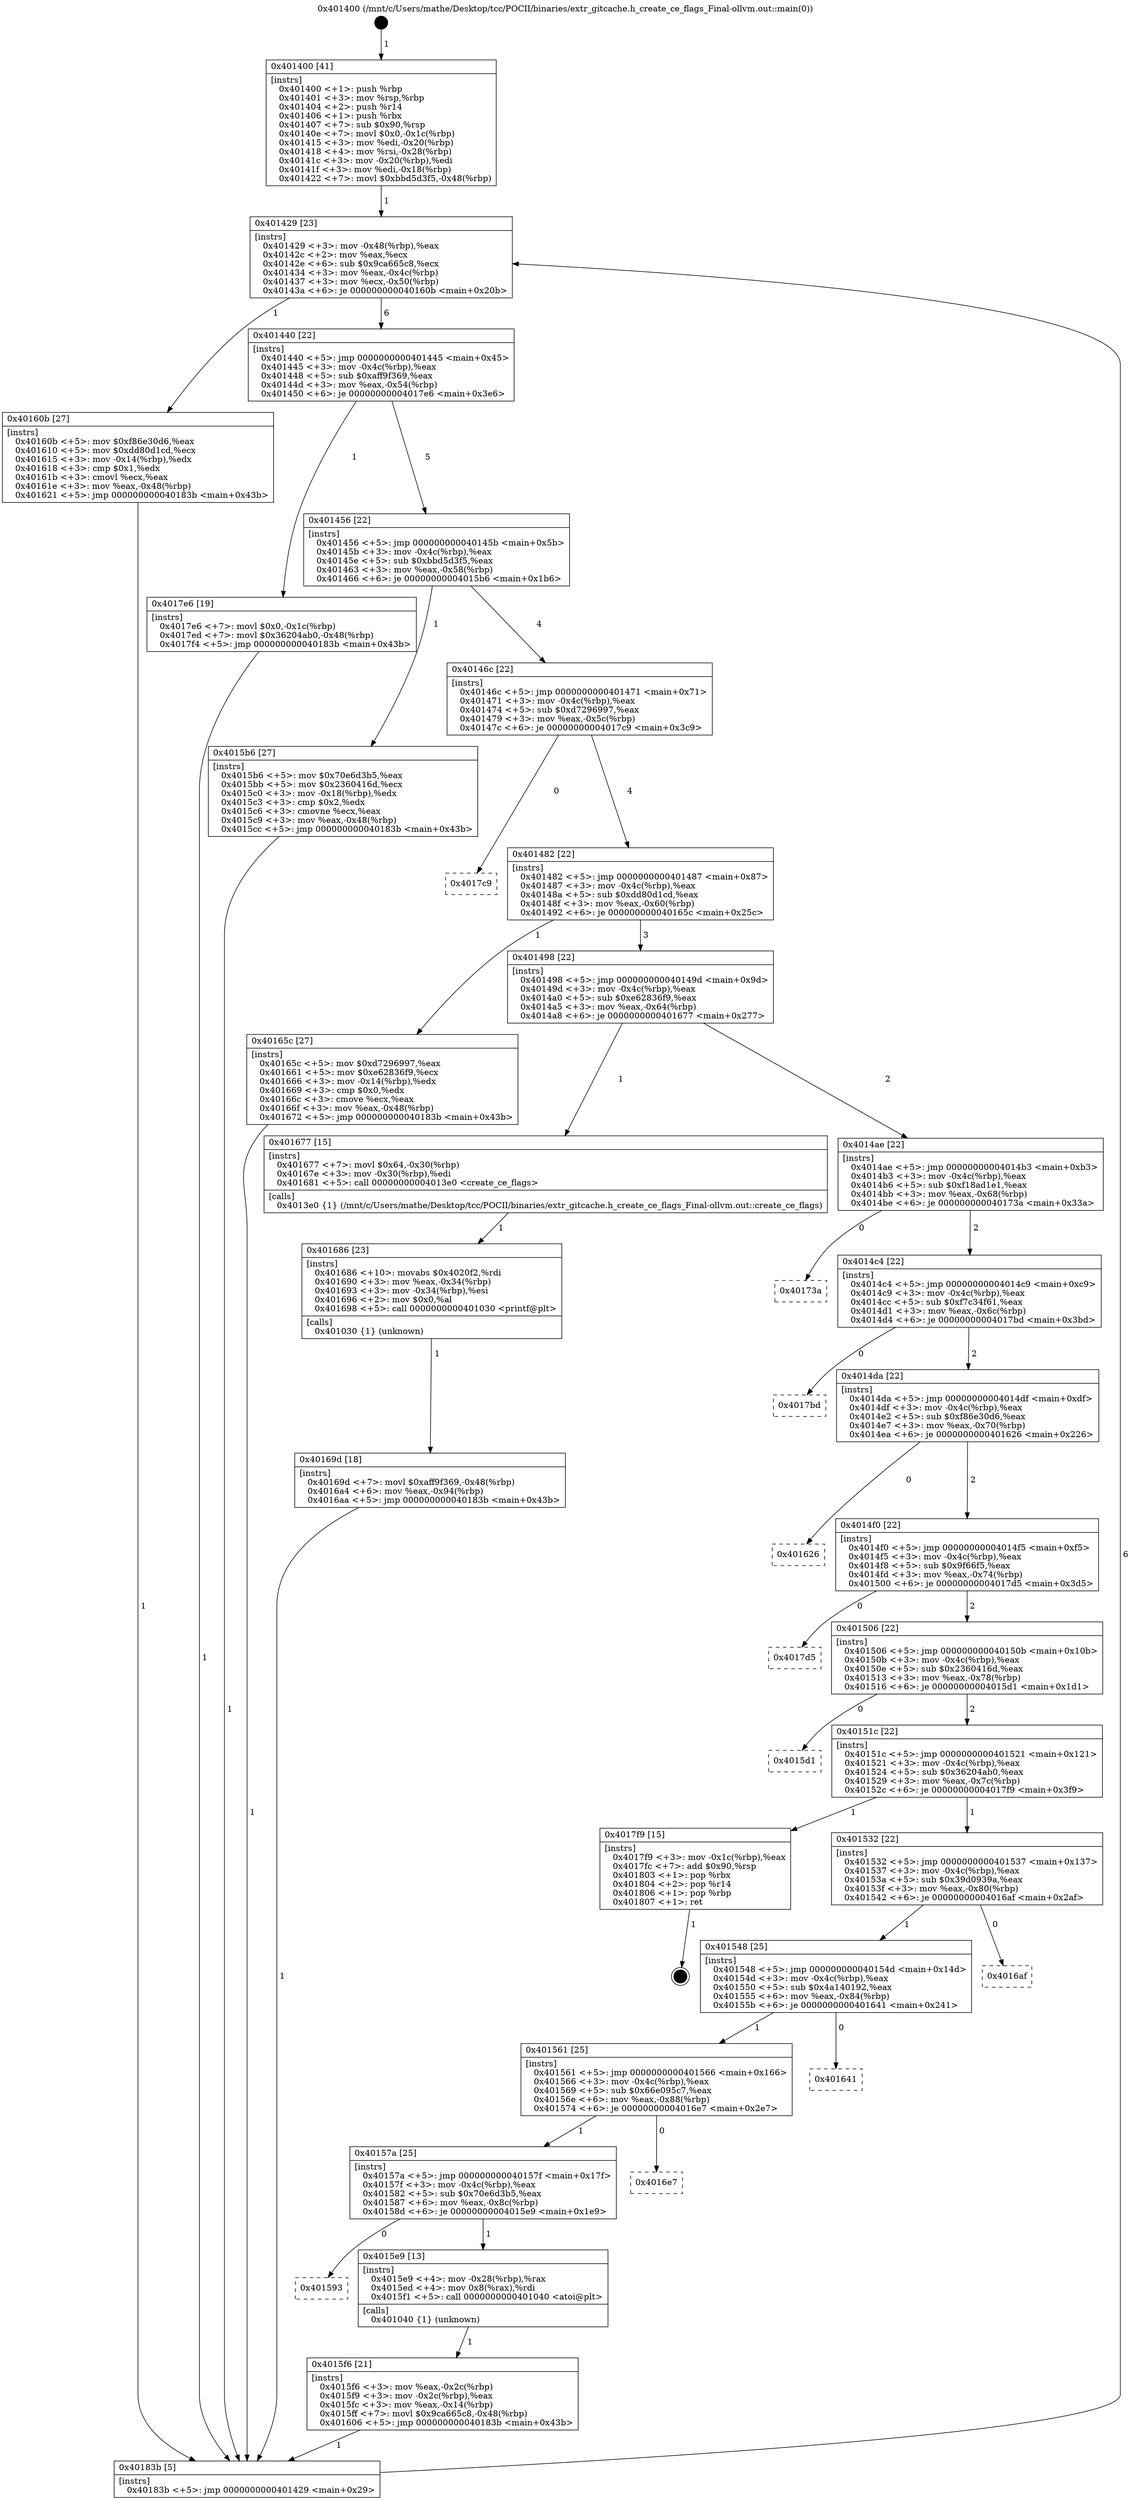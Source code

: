 digraph "0x401400" {
  label = "0x401400 (/mnt/c/Users/mathe/Desktop/tcc/POCII/binaries/extr_gitcache.h_create_ce_flags_Final-ollvm.out::main(0))"
  labelloc = "t"
  node[shape=record]

  Entry [label="",width=0.3,height=0.3,shape=circle,fillcolor=black,style=filled]
  "0x401429" [label="{
     0x401429 [23]\l
     | [instrs]\l
     &nbsp;&nbsp;0x401429 \<+3\>: mov -0x48(%rbp),%eax\l
     &nbsp;&nbsp;0x40142c \<+2\>: mov %eax,%ecx\l
     &nbsp;&nbsp;0x40142e \<+6\>: sub $0x9ca665c8,%ecx\l
     &nbsp;&nbsp;0x401434 \<+3\>: mov %eax,-0x4c(%rbp)\l
     &nbsp;&nbsp;0x401437 \<+3\>: mov %ecx,-0x50(%rbp)\l
     &nbsp;&nbsp;0x40143a \<+6\>: je 000000000040160b \<main+0x20b\>\l
  }"]
  "0x40160b" [label="{
     0x40160b [27]\l
     | [instrs]\l
     &nbsp;&nbsp;0x40160b \<+5\>: mov $0xf86e30d6,%eax\l
     &nbsp;&nbsp;0x401610 \<+5\>: mov $0xdd80d1cd,%ecx\l
     &nbsp;&nbsp;0x401615 \<+3\>: mov -0x14(%rbp),%edx\l
     &nbsp;&nbsp;0x401618 \<+3\>: cmp $0x1,%edx\l
     &nbsp;&nbsp;0x40161b \<+3\>: cmovl %ecx,%eax\l
     &nbsp;&nbsp;0x40161e \<+3\>: mov %eax,-0x48(%rbp)\l
     &nbsp;&nbsp;0x401621 \<+5\>: jmp 000000000040183b \<main+0x43b\>\l
  }"]
  "0x401440" [label="{
     0x401440 [22]\l
     | [instrs]\l
     &nbsp;&nbsp;0x401440 \<+5\>: jmp 0000000000401445 \<main+0x45\>\l
     &nbsp;&nbsp;0x401445 \<+3\>: mov -0x4c(%rbp),%eax\l
     &nbsp;&nbsp;0x401448 \<+5\>: sub $0xaff9f369,%eax\l
     &nbsp;&nbsp;0x40144d \<+3\>: mov %eax,-0x54(%rbp)\l
     &nbsp;&nbsp;0x401450 \<+6\>: je 00000000004017e6 \<main+0x3e6\>\l
  }"]
  Exit [label="",width=0.3,height=0.3,shape=circle,fillcolor=black,style=filled,peripheries=2]
  "0x4017e6" [label="{
     0x4017e6 [19]\l
     | [instrs]\l
     &nbsp;&nbsp;0x4017e6 \<+7\>: movl $0x0,-0x1c(%rbp)\l
     &nbsp;&nbsp;0x4017ed \<+7\>: movl $0x36204ab0,-0x48(%rbp)\l
     &nbsp;&nbsp;0x4017f4 \<+5\>: jmp 000000000040183b \<main+0x43b\>\l
  }"]
  "0x401456" [label="{
     0x401456 [22]\l
     | [instrs]\l
     &nbsp;&nbsp;0x401456 \<+5\>: jmp 000000000040145b \<main+0x5b\>\l
     &nbsp;&nbsp;0x40145b \<+3\>: mov -0x4c(%rbp),%eax\l
     &nbsp;&nbsp;0x40145e \<+5\>: sub $0xbbd5d3f5,%eax\l
     &nbsp;&nbsp;0x401463 \<+3\>: mov %eax,-0x58(%rbp)\l
     &nbsp;&nbsp;0x401466 \<+6\>: je 00000000004015b6 \<main+0x1b6\>\l
  }"]
  "0x40169d" [label="{
     0x40169d [18]\l
     | [instrs]\l
     &nbsp;&nbsp;0x40169d \<+7\>: movl $0xaff9f369,-0x48(%rbp)\l
     &nbsp;&nbsp;0x4016a4 \<+6\>: mov %eax,-0x94(%rbp)\l
     &nbsp;&nbsp;0x4016aa \<+5\>: jmp 000000000040183b \<main+0x43b\>\l
  }"]
  "0x4015b6" [label="{
     0x4015b6 [27]\l
     | [instrs]\l
     &nbsp;&nbsp;0x4015b6 \<+5\>: mov $0x70e6d3b5,%eax\l
     &nbsp;&nbsp;0x4015bb \<+5\>: mov $0x2360416d,%ecx\l
     &nbsp;&nbsp;0x4015c0 \<+3\>: mov -0x18(%rbp),%edx\l
     &nbsp;&nbsp;0x4015c3 \<+3\>: cmp $0x2,%edx\l
     &nbsp;&nbsp;0x4015c6 \<+3\>: cmovne %ecx,%eax\l
     &nbsp;&nbsp;0x4015c9 \<+3\>: mov %eax,-0x48(%rbp)\l
     &nbsp;&nbsp;0x4015cc \<+5\>: jmp 000000000040183b \<main+0x43b\>\l
  }"]
  "0x40146c" [label="{
     0x40146c [22]\l
     | [instrs]\l
     &nbsp;&nbsp;0x40146c \<+5\>: jmp 0000000000401471 \<main+0x71\>\l
     &nbsp;&nbsp;0x401471 \<+3\>: mov -0x4c(%rbp),%eax\l
     &nbsp;&nbsp;0x401474 \<+5\>: sub $0xd7296997,%eax\l
     &nbsp;&nbsp;0x401479 \<+3\>: mov %eax,-0x5c(%rbp)\l
     &nbsp;&nbsp;0x40147c \<+6\>: je 00000000004017c9 \<main+0x3c9\>\l
  }"]
  "0x40183b" [label="{
     0x40183b [5]\l
     | [instrs]\l
     &nbsp;&nbsp;0x40183b \<+5\>: jmp 0000000000401429 \<main+0x29\>\l
  }"]
  "0x401400" [label="{
     0x401400 [41]\l
     | [instrs]\l
     &nbsp;&nbsp;0x401400 \<+1\>: push %rbp\l
     &nbsp;&nbsp;0x401401 \<+3\>: mov %rsp,%rbp\l
     &nbsp;&nbsp;0x401404 \<+2\>: push %r14\l
     &nbsp;&nbsp;0x401406 \<+1\>: push %rbx\l
     &nbsp;&nbsp;0x401407 \<+7\>: sub $0x90,%rsp\l
     &nbsp;&nbsp;0x40140e \<+7\>: movl $0x0,-0x1c(%rbp)\l
     &nbsp;&nbsp;0x401415 \<+3\>: mov %edi,-0x20(%rbp)\l
     &nbsp;&nbsp;0x401418 \<+4\>: mov %rsi,-0x28(%rbp)\l
     &nbsp;&nbsp;0x40141c \<+3\>: mov -0x20(%rbp),%edi\l
     &nbsp;&nbsp;0x40141f \<+3\>: mov %edi,-0x18(%rbp)\l
     &nbsp;&nbsp;0x401422 \<+7\>: movl $0xbbd5d3f5,-0x48(%rbp)\l
  }"]
  "0x401686" [label="{
     0x401686 [23]\l
     | [instrs]\l
     &nbsp;&nbsp;0x401686 \<+10\>: movabs $0x4020f2,%rdi\l
     &nbsp;&nbsp;0x401690 \<+3\>: mov %eax,-0x34(%rbp)\l
     &nbsp;&nbsp;0x401693 \<+3\>: mov -0x34(%rbp),%esi\l
     &nbsp;&nbsp;0x401696 \<+2\>: mov $0x0,%al\l
     &nbsp;&nbsp;0x401698 \<+5\>: call 0000000000401030 \<printf@plt\>\l
     | [calls]\l
     &nbsp;&nbsp;0x401030 \{1\} (unknown)\l
  }"]
  "0x4017c9" [label="{
     0x4017c9\l
  }", style=dashed]
  "0x401482" [label="{
     0x401482 [22]\l
     | [instrs]\l
     &nbsp;&nbsp;0x401482 \<+5\>: jmp 0000000000401487 \<main+0x87\>\l
     &nbsp;&nbsp;0x401487 \<+3\>: mov -0x4c(%rbp),%eax\l
     &nbsp;&nbsp;0x40148a \<+5\>: sub $0xdd80d1cd,%eax\l
     &nbsp;&nbsp;0x40148f \<+3\>: mov %eax,-0x60(%rbp)\l
     &nbsp;&nbsp;0x401492 \<+6\>: je 000000000040165c \<main+0x25c\>\l
  }"]
  "0x4015f6" [label="{
     0x4015f6 [21]\l
     | [instrs]\l
     &nbsp;&nbsp;0x4015f6 \<+3\>: mov %eax,-0x2c(%rbp)\l
     &nbsp;&nbsp;0x4015f9 \<+3\>: mov -0x2c(%rbp),%eax\l
     &nbsp;&nbsp;0x4015fc \<+3\>: mov %eax,-0x14(%rbp)\l
     &nbsp;&nbsp;0x4015ff \<+7\>: movl $0x9ca665c8,-0x48(%rbp)\l
     &nbsp;&nbsp;0x401606 \<+5\>: jmp 000000000040183b \<main+0x43b\>\l
  }"]
  "0x40165c" [label="{
     0x40165c [27]\l
     | [instrs]\l
     &nbsp;&nbsp;0x40165c \<+5\>: mov $0xd7296997,%eax\l
     &nbsp;&nbsp;0x401661 \<+5\>: mov $0xe62836f9,%ecx\l
     &nbsp;&nbsp;0x401666 \<+3\>: mov -0x14(%rbp),%edx\l
     &nbsp;&nbsp;0x401669 \<+3\>: cmp $0x0,%edx\l
     &nbsp;&nbsp;0x40166c \<+3\>: cmove %ecx,%eax\l
     &nbsp;&nbsp;0x40166f \<+3\>: mov %eax,-0x48(%rbp)\l
     &nbsp;&nbsp;0x401672 \<+5\>: jmp 000000000040183b \<main+0x43b\>\l
  }"]
  "0x401498" [label="{
     0x401498 [22]\l
     | [instrs]\l
     &nbsp;&nbsp;0x401498 \<+5\>: jmp 000000000040149d \<main+0x9d\>\l
     &nbsp;&nbsp;0x40149d \<+3\>: mov -0x4c(%rbp),%eax\l
     &nbsp;&nbsp;0x4014a0 \<+5\>: sub $0xe62836f9,%eax\l
     &nbsp;&nbsp;0x4014a5 \<+3\>: mov %eax,-0x64(%rbp)\l
     &nbsp;&nbsp;0x4014a8 \<+6\>: je 0000000000401677 \<main+0x277\>\l
  }"]
  "0x401593" [label="{
     0x401593\l
  }", style=dashed]
  "0x401677" [label="{
     0x401677 [15]\l
     | [instrs]\l
     &nbsp;&nbsp;0x401677 \<+7\>: movl $0x64,-0x30(%rbp)\l
     &nbsp;&nbsp;0x40167e \<+3\>: mov -0x30(%rbp),%edi\l
     &nbsp;&nbsp;0x401681 \<+5\>: call 00000000004013e0 \<create_ce_flags\>\l
     | [calls]\l
     &nbsp;&nbsp;0x4013e0 \{1\} (/mnt/c/Users/mathe/Desktop/tcc/POCII/binaries/extr_gitcache.h_create_ce_flags_Final-ollvm.out::create_ce_flags)\l
  }"]
  "0x4014ae" [label="{
     0x4014ae [22]\l
     | [instrs]\l
     &nbsp;&nbsp;0x4014ae \<+5\>: jmp 00000000004014b3 \<main+0xb3\>\l
     &nbsp;&nbsp;0x4014b3 \<+3\>: mov -0x4c(%rbp),%eax\l
     &nbsp;&nbsp;0x4014b6 \<+5\>: sub $0xf18ad1e1,%eax\l
     &nbsp;&nbsp;0x4014bb \<+3\>: mov %eax,-0x68(%rbp)\l
     &nbsp;&nbsp;0x4014be \<+6\>: je 000000000040173a \<main+0x33a\>\l
  }"]
  "0x4015e9" [label="{
     0x4015e9 [13]\l
     | [instrs]\l
     &nbsp;&nbsp;0x4015e9 \<+4\>: mov -0x28(%rbp),%rax\l
     &nbsp;&nbsp;0x4015ed \<+4\>: mov 0x8(%rax),%rdi\l
     &nbsp;&nbsp;0x4015f1 \<+5\>: call 0000000000401040 \<atoi@plt\>\l
     | [calls]\l
     &nbsp;&nbsp;0x401040 \{1\} (unknown)\l
  }"]
  "0x40173a" [label="{
     0x40173a\l
  }", style=dashed]
  "0x4014c4" [label="{
     0x4014c4 [22]\l
     | [instrs]\l
     &nbsp;&nbsp;0x4014c4 \<+5\>: jmp 00000000004014c9 \<main+0xc9\>\l
     &nbsp;&nbsp;0x4014c9 \<+3\>: mov -0x4c(%rbp),%eax\l
     &nbsp;&nbsp;0x4014cc \<+5\>: sub $0xf7c34f61,%eax\l
     &nbsp;&nbsp;0x4014d1 \<+3\>: mov %eax,-0x6c(%rbp)\l
     &nbsp;&nbsp;0x4014d4 \<+6\>: je 00000000004017bd \<main+0x3bd\>\l
  }"]
  "0x40157a" [label="{
     0x40157a [25]\l
     | [instrs]\l
     &nbsp;&nbsp;0x40157a \<+5\>: jmp 000000000040157f \<main+0x17f\>\l
     &nbsp;&nbsp;0x40157f \<+3\>: mov -0x4c(%rbp),%eax\l
     &nbsp;&nbsp;0x401582 \<+5\>: sub $0x70e6d3b5,%eax\l
     &nbsp;&nbsp;0x401587 \<+6\>: mov %eax,-0x8c(%rbp)\l
     &nbsp;&nbsp;0x40158d \<+6\>: je 00000000004015e9 \<main+0x1e9\>\l
  }"]
  "0x4017bd" [label="{
     0x4017bd\l
  }", style=dashed]
  "0x4014da" [label="{
     0x4014da [22]\l
     | [instrs]\l
     &nbsp;&nbsp;0x4014da \<+5\>: jmp 00000000004014df \<main+0xdf\>\l
     &nbsp;&nbsp;0x4014df \<+3\>: mov -0x4c(%rbp),%eax\l
     &nbsp;&nbsp;0x4014e2 \<+5\>: sub $0xf86e30d6,%eax\l
     &nbsp;&nbsp;0x4014e7 \<+3\>: mov %eax,-0x70(%rbp)\l
     &nbsp;&nbsp;0x4014ea \<+6\>: je 0000000000401626 \<main+0x226\>\l
  }"]
  "0x4016e7" [label="{
     0x4016e7\l
  }", style=dashed]
  "0x401626" [label="{
     0x401626\l
  }", style=dashed]
  "0x4014f0" [label="{
     0x4014f0 [22]\l
     | [instrs]\l
     &nbsp;&nbsp;0x4014f0 \<+5\>: jmp 00000000004014f5 \<main+0xf5\>\l
     &nbsp;&nbsp;0x4014f5 \<+3\>: mov -0x4c(%rbp),%eax\l
     &nbsp;&nbsp;0x4014f8 \<+5\>: sub $0x9f66f5,%eax\l
     &nbsp;&nbsp;0x4014fd \<+3\>: mov %eax,-0x74(%rbp)\l
     &nbsp;&nbsp;0x401500 \<+6\>: je 00000000004017d5 \<main+0x3d5\>\l
  }"]
  "0x401561" [label="{
     0x401561 [25]\l
     | [instrs]\l
     &nbsp;&nbsp;0x401561 \<+5\>: jmp 0000000000401566 \<main+0x166\>\l
     &nbsp;&nbsp;0x401566 \<+3\>: mov -0x4c(%rbp),%eax\l
     &nbsp;&nbsp;0x401569 \<+5\>: sub $0x66e095c7,%eax\l
     &nbsp;&nbsp;0x40156e \<+6\>: mov %eax,-0x88(%rbp)\l
     &nbsp;&nbsp;0x401574 \<+6\>: je 00000000004016e7 \<main+0x2e7\>\l
  }"]
  "0x4017d5" [label="{
     0x4017d5\l
  }", style=dashed]
  "0x401506" [label="{
     0x401506 [22]\l
     | [instrs]\l
     &nbsp;&nbsp;0x401506 \<+5\>: jmp 000000000040150b \<main+0x10b\>\l
     &nbsp;&nbsp;0x40150b \<+3\>: mov -0x4c(%rbp),%eax\l
     &nbsp;&nbsp;0x40150e \<+5\>: sub $0x2360416d,%eax\l
     &nbsp;&nbsp;0x401513 \<+3\>: mov %eax,-0x78(%rbp)\l
     &nbsp;&nbsp;0x401516 \<+6\>: je 00000000004015d1 \<main+0x1d1\>\l
  }"]
  "0x401641" [label="{
     0x401641\l
  }", style=dashed]
  "0x4015d1" [label="{
     0x4015d1\l
  }", style=dashed]
  "0x40151c" [label="{
     0x40151c [22]\l
     | [instrs]\l
     &nbsp;&nbsp;0x40151c \<+5\>: jmp 0000000000401521 \<main+0x121\>\l
     &nbsp;&nbsp;0x401521 \<+3\>: mov -0x4c(%rbp),%eax\l
     &nbsp;&nbsp;0x401524 \<+5\>: sub $0x36204ab0,%eax\l
     &nbsp;&nbsp;0x401529 \<+3\>: mov %eax,-0x7c(%rbp)\l
     &nbsp;&nbsp;0x40152c \<+6\>: je 00000000004017f9 \<main+0x3f9\>\l
  }"]
  "0x401548" [label="{
     0x401548 [25]\l
     | [instrs]\l
     &nbsp;&nbsp;0x401548 \<+5\>: jmp 000000000040154d \<main+0x14d\>\l
     &nbsp;&nbsp;0x40154d \<+3\>: mov -0x4c(%rbp),%eax\l
     &nbsp;&nbsp;0x401550 \<+5\>: sub $0x4a140192,%eax\l
     &nbsp;&nbsp;0x401555 \<+6\>: mov %eax,-0x84(%rbp)\l
     &nbsp;&nbsp;0x40155b \<+6\>: je 0000000000401641 \<main+0x241\>\l
  }"]
  "0x4017f9" [label="{
     0x4017f9 [15]\l
     | [instrs]\l
     &nbsp;&nbsp;0x4017f9 \<+3\>: mov -0x1c(%rbp),%eax\l
     &nbsp;&nbsp;0x4017fc \<+7\>: add $0x90,%rsp\l
     &nbsp;&nbsp;0x401803 \<+1\>: pop %rbx\l
     &nbsp;&nbsp;0x401804 \<+2\>: pop %r14\l
     &nbsp;&nbsp;0x401806 \<+1\>: pop %rbp\l
     &nbsp;&nbsp;0x401807 \<+1\>: ret\l
  }"]
  "0x401532" [label="{
     0x401532 [22]\l
     | [instrs]\l
     &nbsp;&nbsp;0x401532 \<+5\>: jmp 0000000000401537 \<main+0x137\>\l
     &nbsp;&nbsp;0x401537 \<+3\>: mov -0x4c(%rbp),%eax\l
     &nbsp;&nbsp;0x40153a \<+5\>: sub $0x39d0939a,%eax\l
     &nbsp;&nbsp;0x40153f \<+3\>: mov %eax,-0x80(%rbp)\l
     &nbsp;&nbsp;0x401542 \<+6\>: je 00000000004016af \<main+0x2af\>\l
  }"]
  "0x4016af" [label="{
     0x4016af\l
  }", style=dashed]
  Entry -> "0x401400" [label=" 1"]
  "0x401429" -> "0x40160b" [label=" 1"]
  "0x401429" -> "0x401440" [label=" 6"]
  "0x4017f9" -> Exit [label=" 1"]
  "0x401440" -> "0x4017e6" [label=" 1"]
  "0x401440" -> "0x401456" [label=" 5"]
  "0x4017e6" -> "0x40183b" [label=" 1"]
  "0x401456" -> "0x4015b6" [label=" 1"]
  "0x401456" -> "0x40146c" [label=" 4"]
  "0x4015b6" -> "0x40183b" [label=" 1"]
  "0x401400" -> "0x401429" [label=" 1"]
  "0x40183b" -> "0x401429" [label=" 6"]
  "0x40169d" -> "0x40183b" [label=" 1"]
  "0x40146c" -> "0x4017c9" [label=" 0"]
  "0x40146c" -> "0x401482" [label=" 4"]
  "0x401686" -> "0x40169d" [label=" 1"]
  "0x401482" -> "0x40165c" [label=" 1"]
  "0x401482" -> "0x401498" [label=" 3"]
  "0x401677" -> "0x401686" [label=" 1"]
  "0x401498" -> "0x401677" [label=" 1"]
  "0x401498" -> "0x4014ae" [label=" 2"]
  "0x40165c" -> "0x40183b" [label=" 1"]
  "0x4014ae" -> "0x40173a" [label=" 0"]
  "0x4014ae" -> "0x4014c4" [label=" 2"]
  "0x40160b" -> "0x40183b" [label=" 1"]
  "0x4014c4" -> "0x4017bd" [label=" 0"]
  "0x4014c4" -> "0x4014da" [label=" 2"]
  "0x4015e9" -> "0x4015f6" [label=" 1"]
  "0x4014da" -> "0x401626" [label=" 0"]
  "0x4014da" -> "0x4014f0" [label=" 2"]
  "0x40157a" -> "0x401593" [label=" 0"]
  "0x4014f0" -> "0x4017d5" [label=" 0"]
  "0x4014f0" -> "0x401506" [label=" 2"]
  "0x4015f6" -> "0x40183b" [label=" 1"]
  "0x401506" -> "0x4015d1" [label=" 0"]
  "0x401506" -> "0x40151c" [label=" 2"]
  "0x401561" -> "0x40157a" [label=" 1"]
  "0x40151c" -> "0x4017f9" [label=" 1"]
  "0x40151c" -> "0x401532" [label=" 1"]
  "0x40157a" -> "0x4015e9" [label=" 1"]
  "0x401532" -> "0x4016af" [label=" 0"]
  "0x401532" -> "0x401548" [label=" 1"]
  "0x401561" -> "0x4016e7" [label=" 0"]
  "0x401548" -> "0x401641" [label=" 0"]
  "0x401548" -> "0x401561" [label=" 1"]
}
